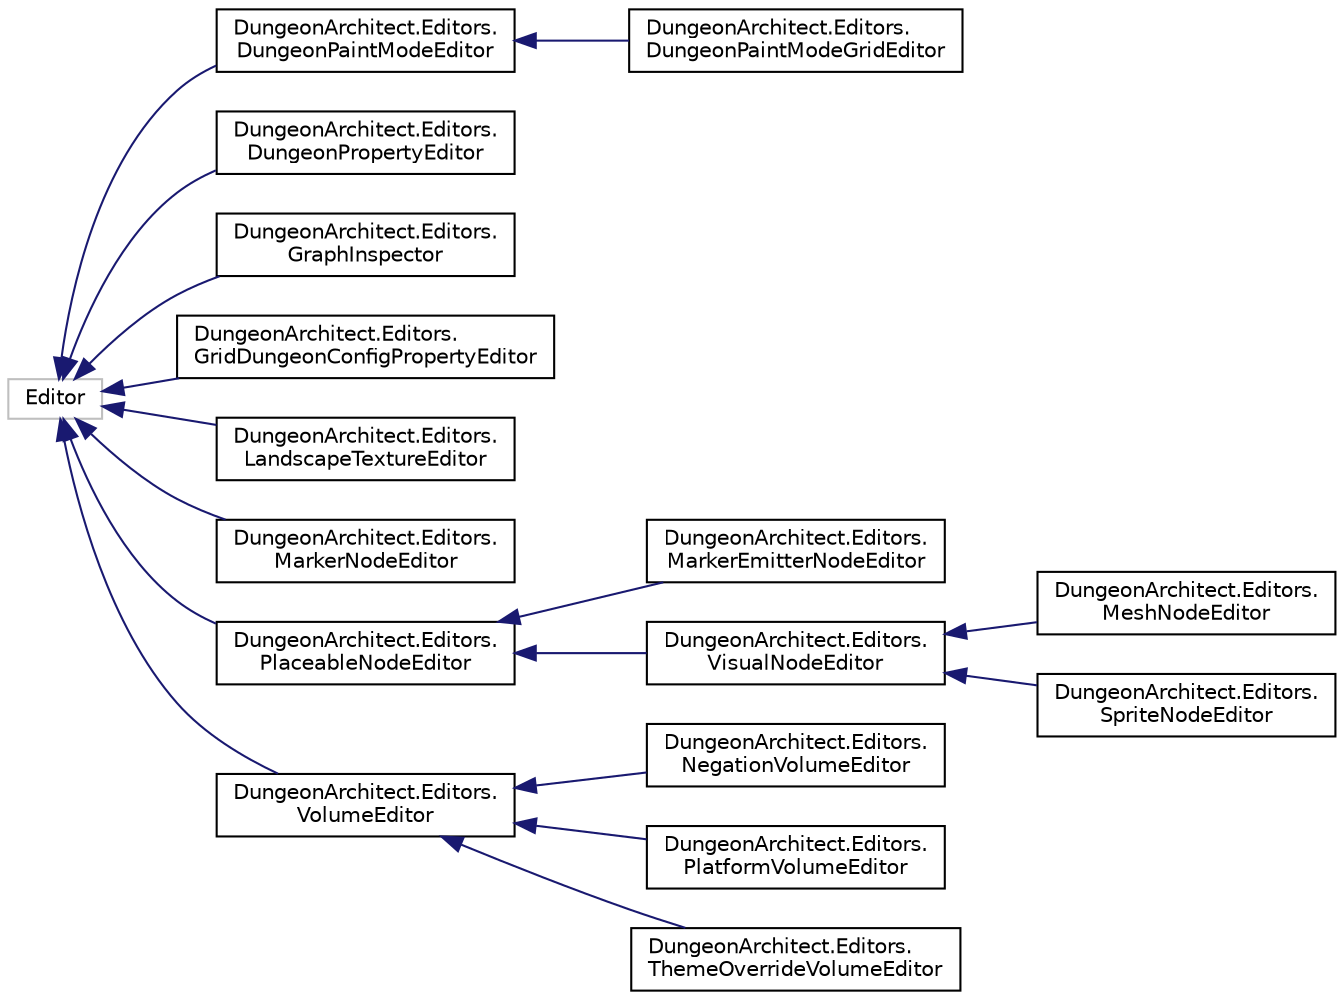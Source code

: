 digraph "Graphical Class Hierarchy"
{
  edge [fontname="Helvetica",fontsize="10",labelfontname="Helvetica",labelfontsize="10"];
  node [fontname="Helvetica",fontsize="10",shape=record];
  rankdir="LR";
  Node1 [label="Editor",height=0.2,width=0.4,color="grey75", fillcolor="white", style="filled"];
  Node1 -> Node2 [dir="back",color="midnightblue",fontsize="10",style="solid",fontname="Helvetica"];
  Node2 [label="DungeonArchitect.Editors.\lDungeonPaintModeEditor",height=0.2,width=0.4,color="black", fillcolor="white", style="filled",URL="$class_dungeon_architect_1_1_editors_1_1_dungeon_paint_mode_editor.html",tooltip="Custom property editor for the paint mode object "];
  Node2 -> Node3 [dir="back",color="midnightblue",fontsize="10",style="solid",fontname="Helvetica"];
  Node3 [label="DungeonArchitect.Editors.\lDungeonPaintModeGridEditor",height=0.2,width=0.4,color="black", fillcolor="white", style="filled",URL="$class_dungeon_architect_1_1_editors_1_1_dungeon_paint_mode_grid_editor.html",tooltip="Custom property editor for the Paint model game object "];
  Node1 -> Node4 [dir="back",color="midnightblue",fontsize="10",style="solid",fontname="Helvetica"];
  Node4 [label="DungeonArchitect.Editors.\lDungeonPropertyEditor",height=0.2,width=0.4,color="black", fillcolor="white", style="filled",URL="$class_dungeon_architect_1_1_editors_1_1_dungeon_property_editor.html",tooltip="Custom property editor for the dungeon game object "];
  Node1 -> Node5 [dir="back",color="midnightblue",fontsize="10",style="solid",fontname="Helvetica"];
  Node5 [label="DungeonArchitect.Editors.\lGraphInspector",height=0.2,width=0.4,color="black", fillcolor="white", style="filled",URL="$class_dungeon_architect_1_1_editors_1_1_graph_inspector.html",tooltip="Custom property editor for graph objects Shows the graph editor when a theme graph asset is selected ..."];
  Node1 -> Node6 [dir="back",color="midnightblue",fontsize="10",style="solid",fontname="Helvetica"];
  Node6 [label="DungeonArchitect.Editors.\lGridDungeonConfigPropertyEditor",height=0.2,width=0.4,color="black", fillcolor="white", style="filled",URL="$class_dungeon_architect_1_1_editors_1_1_grid_dungeon_config_property_editor.html",tooltip="Custom property editor for the grid based dungeon configuration "];
  Node1 -> Node7 [dir="back",color="midnightblue",fontsize="10",style="solid",fontname="Helvetica"];
  Node7 [label="DungeonArchitect.Editors.\lLandscapeTextureEditor",height=0.2,width=0.4,color="black", fillcolor="white", style="filled",URL="$class_dungeon_architect_1_1_editors_1_1_landscape_texture_editor.html",tooltip="Custom property editor for the Landscape texture data-structure "];
  Node1 -> Node8 [dir="back",color="midnightblue",fontsize="10",style="solid",fontname="Helvetica"];
  Node8 [label="DungeonArchitect.Editors.\lMarkerNodeEditor",height=0.2,width=0.4,color="black", fillcolor="white", style="filled",URL="$class_dungeon_architect_1_1_editors_1_1_marker_node_editor.html",tooltip="Custom property editors for MarkerNode "];
  Node1 -> Node9 [dir="back",color="midnightblue",fontsize="10",style="solid",fontname="Helvetica"];
  Node9 [label="DungeonArchitect.Editors.\lPlaceableNodeEditor",height=0.2,width=0.4,color="black", fillcolor="white", style="filled",URL="$class_dungeon_architect_1_1_editors_1_1_placeable_node_editor.html",tooltip="Custom property editor for placeable node "];
  Node9 -> Node10 [dir="back",color="midnightblue",fontsize="10",style="solid",fontname="Helvetica"];
  Node10 [label="DungeonArchitect.Editors.\lMarkerEmitterNodeEditor",height=0.2,width=0.4,color="black", fillcolor="white", style="filled",URL="$class_dungeon_architect_1_1_editors_1_1_marker_emitter_node_editor.html",tooltip="Custom property editors for MarkerEmitterNode "];
  Node9 -> Node11 [dir="back",color="midnightblue",fontsize="10",style="solid",fontname="Helvetica"];
  Node11 [label="DungeonArchitect.Editors.\lVisualNodeEditor",height=0.2,width=0.4,color="black", fillcolor="white", style="filled",URL="$class_dungeon_architect_1_1_editors_1_1_visual_node_editor.html",tooltip="Custom property editor for visual nodes "];
  Node11 -> Node12 [dir="back",color="midnightblue",fontsize="10",style="solid",fontname="Helvetica"];
  Node12 [label="DungeonArchitect.Editors.\lMeshNodeEditor",height=0.2,width=0.4,color="black", fillcolor="white", style="filled",URL="$class_dungeon_architect_1_1_editors_1_1_mesh_node_editor.html",tooltip="Custom property editors for GameObjectNode "];
  Node11 -> Node13 [dir="back",color="midnightblue",fontsize="10",style="solid",fontname="Helvetica"];
  Node13 [label="DungeonArchitect.Editors.\lSpriteNodeEditor",height=0.2,width=0.4,color="black", fillcolor="white", style="filled",URL="$class_dungeon_architect_1_1_editors_1_1_sprite_node_editor.html",tooltip="Custom property editor for a sprite node "];
  Node1 -> Node14 [dir="back",color="midnightblue",fontsize="10",style="solid",fontname="Helvetica"];
  Node14 [label="DungeonArchitect.Editors.\lVolumeEditor",height=0.2,width=0.4,color="black", fillcolor="white", style="filled",URL="$class_dungeon_architect_1_1_editors_1_1_volume_editor.html",tooltip="Custom property editor for volumes game objects "];
  Node14 -> Node15 [dir="back",color="midnightblue",fontsize="10",style="solid",fontname="Helvetica"];
  Node15 [label="DungeonArchitect.Editors.\lNegationVolumeEditor",height=0.2,width=0.4,color="black", fillcolor="white", style="filled",URL="$class_dungeon_architect_1_1_editors_1_1_negation_volume_editor.html",tooltip="Custom property editor for Negation volumes "];
  Node14 -> Node16 [dir="back",color="midnightblue",fontsize="10",style="solid",fontname="Helvetica"];
  Node16 [label="DungeonArchitect.Editors.\lPlatformVolumeEditor",height=0.2,width=0.4,color="black", fillcolor="white", style="filled",URL="$class_dungeon_architect_1_1_editors_1_1_platform_volume_editor.html",tooltip="Custom property editor for Platform volumes "];
  Node14 -> Node17 [dir="back",color="midnightblue",fontsize="10",style="solid",fontname="Helvetica"];
  Node17 [label="DungeonArchitect.Editors.\lThemeOverrideVolumeEditor",height=0.2,width=0.4,color="black", fillcolor="white", style="filled",URL="$class_dungeon_architect_1_1_editors_1_1_theme_override_volume_editor.html",tooltip="Custom property editor for Theme override volumes "];
}
